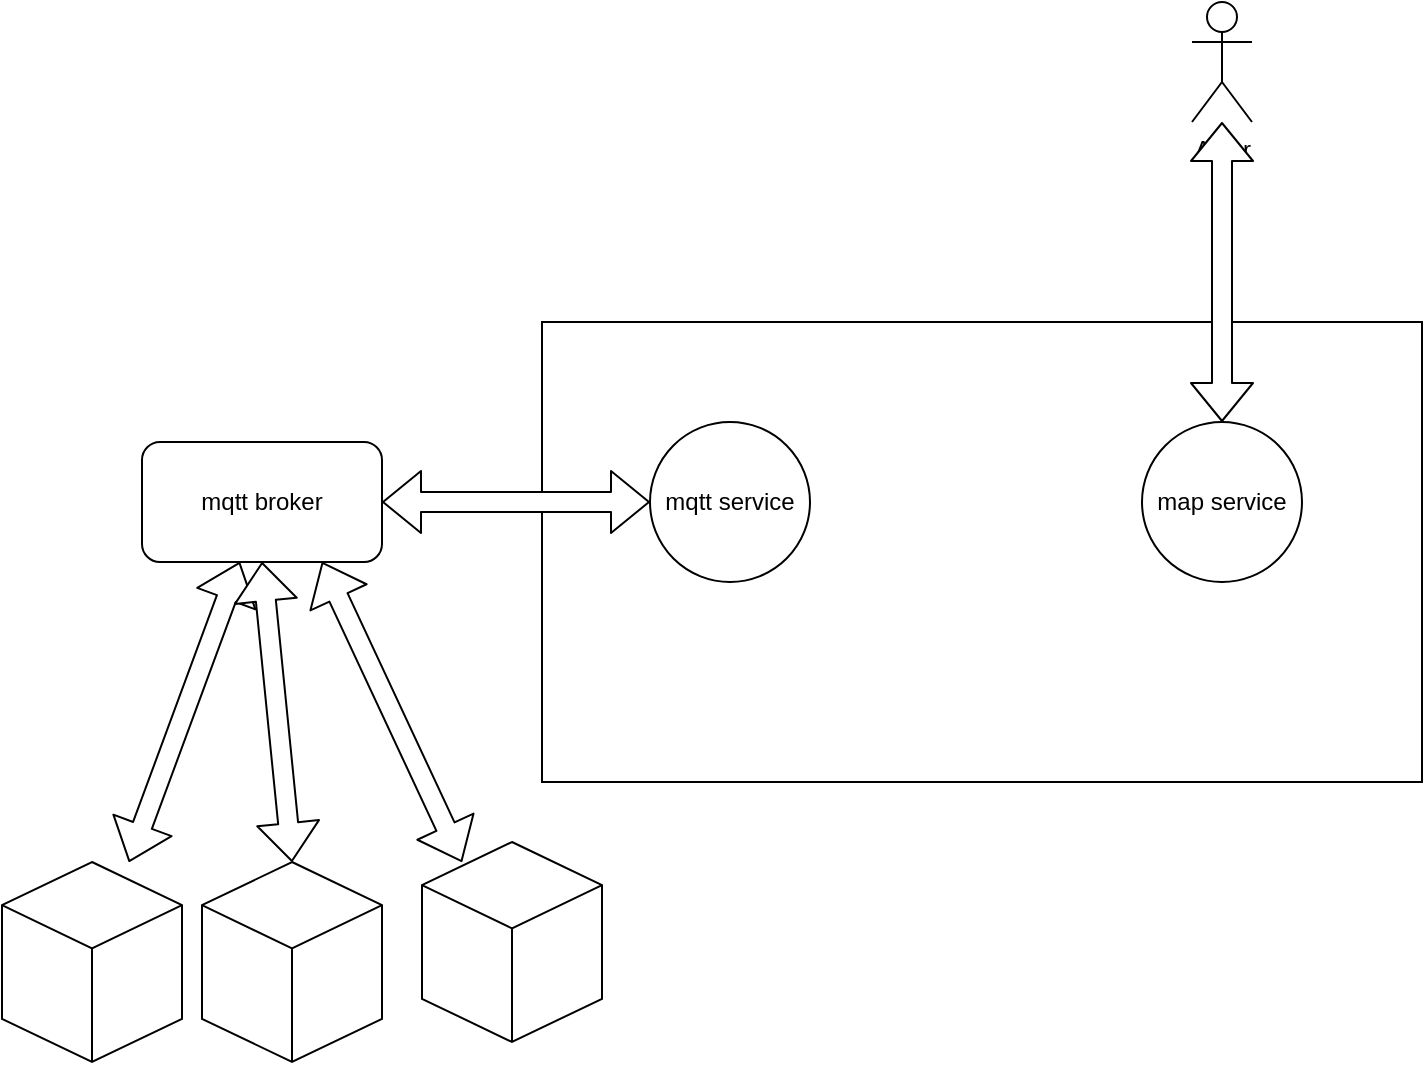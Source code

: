 <mxfile version="14.6.9" type="device"><diagram id="J-iSDvSVi1BP7mBFIEeY" name="Page-1"><mxGraphModel dx="1052" dy="722" grid="1" gridSize="10" guides="1" tooltips="1" connect="1" arrows="1" fold="1" page="1" pageScale="1" pageWidth="827" pageHeight="1169" math="0" shadow="0"><root><mxCell id="0"/><mxCell id="1" parent="0"/><mxCell id="P4n97q9QKs-NkGaAlWsf-4" value="" style="rounded=0;whiteSpace=wrap;html=1;fillColor=none;" vertex="1" parent="1"><mxGeometry x="320" y="340" width="440" height="230" as="geometry"/></mxCell><mxCell id="P4n97q9QKs-NkGaAlWsf-5" value="mqtt service" style="ellipse;whiteSpace=wrap;html=1;aspect=fixed;" vertex="1" parent="1"><mxGeometry x="374" y="390" width="80" height="80" as="geometry"/></mxCell><mxCell id="P4n97q9QKs-NkGaAlWsf-6" value="map service" style="ellipse;whiteSpace=wrap;html=1;aspect=fixed;" vertex="1" parent="1"><mxGeometry x="620" y="390" width="80" height="80" as="geometry"/></mxCell><mxCell id="P4n97q9QKs-NkGaAlWsf-8" value="Actor" style="shape=umlActor;verticalLabelPosition=bottom;verticalAlign=top;html=1;outlineConnect=0;fillColor=none;" vertex="1" parent="1"><mxGeometry x="645" y="180" width="30" height="60" as="geometry"/></mxCell><mxCell id="P4n97q9QKs-NkGaAlWsf-11" value="" style="shape=flexArrow;endArrow=classic;startArrow=classic;html=1;fillColor=#ffffff;" edge="1" parent="1" source="P4n97q9QKs-NkGaAlWsf-8" target="P4n97q9QKs-NkGaAlWsf-6"><mxGeometry width="100" height="100" relative="1" as="geometry"><mxPoint x="270" y="520" as="sourcePoint"/><mxPoint x="370" y="420" as="targetPoint"/></mxGeometry></mxCell><mxCell id="P4n97q9QKs-NkGaAlWsf-13" value="mqtt broker" style="rounded=1;whiteSpace=wrap;html=1;" vertex="1" parent="1"><mxGeometry x="120" y="400" width="120" height="60" as="geometry"/></mxCell><mxCell id="P4n97q9QKs-NkGaAlWsf-14" value="" style="shape=flexArrow;endArrow=classic;startArrow=classic;html=1;fillColor=#ffffff;" edge="1" parent="1" source="P4n97q9QKs-NkGaAlWsf-13" target="P4n97q9QKs-NkGaAlWsf-5"><mxGeometry width="100" height="100" relative="1" as="geometry"><mxPoint x="570" y="780" as="sourcePoint"/><mxPoint x="670" y="680" as="targetPoint"/></mxGeometry></mxCell><mxCell id="P4n97q9QKs-NkGaAlWsf-15" value="" style="html=1;whiteSpace=wrap;shape=isoCube2;backgroundOutline=1;isoAngle=15;fillColor=#ffffff;" vertex="1" parent="1"><mxGeometry x="50" y="610" width="90" height="100" as="geometry"/></mxCell><mxCell id="P4n97q9QKs-NkGaAlWsf-16" value="" style="html=1;whiteSpace=wrap;shape=isoCube2;backgroundOutline=1;isoAngle=15;fillColor=#ffffff;" vertex="1" parent="1"><mxGeometry x="150" y="610" width="90" height="100" as="geometry"/></mxCell><mxCell id="P4n97q9QKs-NkGaAlWsf-17" value="" style="html=1;whiteSpace=wrap;shape=isoCube2;backgroundOutline=1;isoAngle=15;fillColor=#ffffff;" vertex="1" parent="1"><mxGeometry x="260" y="600" width="90" height="100" as="geometry"/></mxCell><mxCell id="P4n97q9QKs-NkGaAlWsf-18" value="" style="shape=flexArrow;endArrow=classic;startArrow=classic;html=1;fillColor=#ffffff;" edge="1" parent="1" source="P4n97q9QKs-NkGaAlWsf-13" target="P4n97q9QKs-NkGaAlWsf-15"><mxGeometry width="100" height="100" relative="1" as="geometry"><mxPoint x="343.846" y="680" as="sourcePoint"/><mxPoint x="433.238" y="486.318" as="targetPoint"/></mxGeometry></mxCell><mxCell id="P4n97q9QKs-NkGaAlWsf-19" value="" style="shape=flexArrow;endArrow=classic;startArrow=classic;html=1;fillColor=#ffffff;exitX=0.5;exitY=1;exitDx=0;exitDy=0;entryX=0.5;entryY=0;entryDx=0;entryDy=0;entryPerimeter=0;" edge="1" parent="1" source="P4n97q9QKs-NkGaAlWsf-13" target="P4n97q9QKs-NkGaAlWsf-16"><mxGeometry width="100" height="100" relative="1" as="geometry"><mxPoint x="305.833" y="740" as="sourcePoint"/><mxPoint x="225.278" y="840" as="targetPoint"/></mxGeometry></mxCell><mxCell id="P4n97q9QKs-NkGaAlWsf-20" value="" style="shape=flexArrow;endArrow=classic;startArrow=classic;html=1;fillColor=#ffffff;exitX=0.75;exitY=1;exitDx=0;exitDy=0;entryX=0.222;entryY=0.1;entryDx=0;entryDy=0;entryPerimeter=0;" edge="1" parent="1" source="P4n97q9QKs-NkGaAlWsf-13" target="P4n97q9QKs-NkGaAlWsf-17"><mxGeometry width="100" height="100" relative="1" as="geometry"><mxPoint x="330" y="740" as="sourcePoint"/><mxPoint x="315" y="840" as="targetPoint"/></mxGeometry></mxCell></root></mxGraphModel></diagram></mxfile>